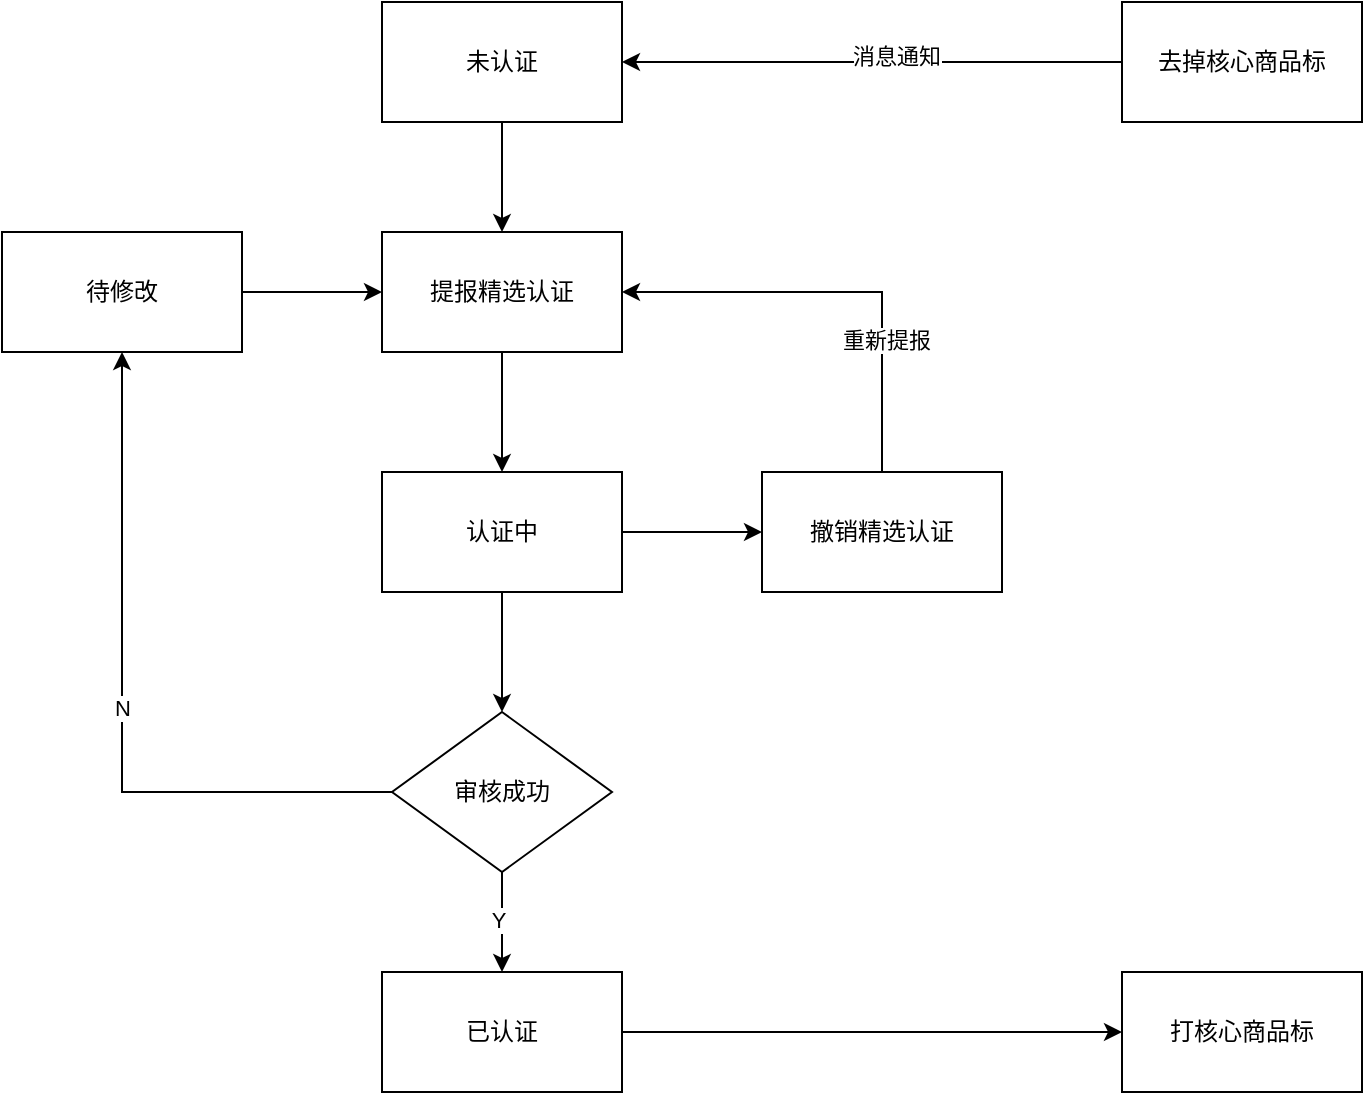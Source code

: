 <mxfile version="15.2.5" type="github">
  <diagram id="viiOLJKdZr-pi-Qf0GT_" name="第 1 页">
    <mxGraphModel dx="2066" dy="1154" grid="1" gridSize="10" guides="1" tooltips="1" connect="1" arrows="1" fold="1" page="1" pageScale="1" pageWidth="827" pageHeight="1169" math="0" shadow="0">
      <root>
        <mxCell id="0" />
        <mxCell id="1" parent="0" />
        <mxCell id="Nr_kNw1BL30lbtqZgL0s-5" value="" style="edgeStyle=orthogonalEdgeStyle;rounded=0;orthogonalLoop=1;jettySize=auto;html=1;" edge="1" parent="1" source="Nr_kNw1BL30lbtqZgL0s-1" target="Nr_kNw1BL30lbtqZgL0s-4">
          <mxGeometry relative="1" as="geometry" />
        </mxCell>
        <mxCell id="Nr_kNw1BL30lbtqZgL0s-1" value="提报精选认证" style="rounded=0;whiteSpace=wrap;html=1;" vertex="1" parent="1">
          <mxGeometry x="270" y="215" width="120" height="60" as="geometry" />
        </mxCell>
        <mxCell id="Nr_kNw1BL30lbtqZgL0s-7" value="" style="edgeStyle=orthogonalEdgeStyle;rounded=0;orthogonalLoop=1;jettySize=auto;html=1;" edge="1" parent="1" source="Nr_kNw1BL30lbtqZgL0s-4" target="Nr_kNw1BL30lbtqZgL0s-6">
          <mxGeometry relative="1" as="geometry" />
        </mxCell>
        <mxCell id="Nr_kNw1BL30lbtqZgL0s-15" value="" style="edgeStyle=orthogonalEdgeStyle;rounded=0;orthogonalLoop=1;jettySize=auto;html=1;" edge="1" parent="1" source="Nr_kNw1BL30lbtqZgL0s-4" target="Nr_kNw1BL30lbtqZgL0s-14">
          <mxGeometry relative="1" as="geometry" />
        </mxCell>
        <mxCell id="Nr_kNw1BL30lbtqZgL0s-4" value="认证中" style="rounded=0;whiteSpace=wrap;html=1;" vertex="1" parent="1">
          <mxGeometry x="270" y="335" width="120" height="60" as="geometry" />
        </mxCell>
        <mxCell id="Nr_kNw1BL30lbtqZgL0s-9" value="" style="edgeStyle=orthogonalEdgeStyle;rounded=0;orthogonalLoop=1;jettySize=auto;html=1;" edge="1" parent="1" source="Nr_kNw1BL30lbtqZgL0s-6" target="Nr_kNw1BL30lbtqZgL0s-8">
          <mxGeometry relative="1" as="geometry" />
        </mxCell>
        <mxCell id="Nr_kNw1BL30lbtqZgL0s-10" value="Y" style="edgeLabel;html=1;align=center;verticalAlign=middle;resizable=0;points=[];" vertex="1" connectable="0" parent="Nr_kNw1BL30lbtqZgL0s-9">
          <mxGeometry x="-0.04" y="-2" relative="1" as="geometry">
            <mxPoint as="offset" />
          </mxGeometry>
        </mxCell>
        <mxCell id="Nr_kNw1BL30lbtqZgL0s-19" value="N" style="edgeStyle=orthogonalEdgeStyle;rounded=0;orthogonalLoop=1;jettySize=auto;html=1;" edge="1" parent="1" source="Nr_kNw1BL30lbtqZgL0s-6" target="Nr_kNw1BL30lbtqZgL0s-18">
          <mxGeometry relative="1" as="geometry">
            <mxPoint x="195" y="495" as="targetPoint" />
          </mxGeometry>
        </mxCell>
        <mxCell id="Nr_kNw1BL30lbtqZgL0s-6" value="审核成功" style="rhombus;whiteSpace=wrap;html=1;" vertex="1" parent="1">
          <mxGeometry x="275" y="455" width="110" height="80" as="geometry" />
        </mxCell>
        <mxCell id="Nr_kNw1BL30lbtqZgL0s-24" value="" style="edgeStyle=orthogonalEdgeStyle;rounded=0;orthogonalLoop=1;jettySize=auto;html=1;" edge="1" parent="1" source="Nr_kNw1BL30lbtqZgL0s-8" target="Nr_kNw1BL30lbtqZgL0s-23">
          <mxGeometry relative="1" as="geometry" />
        </mxCell>
        <mxCell id="Nr_kNw1BL30lbtqZgL0s-8" value="已认证" style="rounded=0;whiteSpace=wrap;html=1;" vertex="1" parent="1">
          <mxGeometry x="270" y="585" width="120" height="60" as="geometry" />
        </mxCell>
        <mxCell id="Nr_kNw1BL30lbtqZgL0s-16" value="" style="edgeStyle=orthogonalEdgeStyle;rounded=0;orthogonalLoop=1;jettySize=auto;html=1;entryX=1;entryY=0.5;entryDx=0;entryDy=0;" edge="1" parent="1" source="Nr_kNw1BL30lbtqZgL0s-14" target="Nr_kNw1BL30lbtqZgL0s-1">
          <mxGeometry relative="1" as="geometry">
            <mxPoint x="520" y="255" as="targetPoint" />
            <Array as="points">
              <mxPoint x="520" y="245" />
            </Array>
          </mxGeometry>
        </mxCell>
        <mxCell id="Nr_kNw1BL30lbtqZgL0s-17" value="重新提报" style="edgeLabel;html=1;align=center;verticalAlign=middle;resizable=0;points=[];" vertex="1" connectable="0" parent="Nr_kNw1BL30lbtqZgL0s-16">
          <mxGeometry x="-0.4" y="-2" relative="1" as="geometry">
            <mxPoint as="offset" />
          </mxGeometry>
        </mxCell>
        <mxCell id="Nr_kNw1BL30lbtqZgL0s-14" value="撤销精选认证" style="rounded=0;whiteSpace=wrap;html=1;" vertex="1" parent="1">
          <mxGeometry x="460" y="335" width="120" height="60" as="geometry" />
        </mxCell>
        <mxCell id="Nr_kNw1BL30lbtqZgL0s-20" value="" style="edgeStyle=orthogonalEdgeStyle;rounded=0;orthogonalLoop=1;jettySize=auto;html=1;" edge="1" parent="1" source="Nr_kNw1BL30lbtqZgL0s-18" target="Nr_kNw1BL30lbtqZgL0s-1">
          <mxGeometry relative="1" as="geometry" />
        </mxCell>
        <mxCell id="Nr_kNw1BL30lbtqZgL0s-18" value="待修改" style="rounded=0;whiteSpace=wrap;html=1;" vertex="1" parent="1">
          <mxGeometry x="80" y="215" width="120" height="60" as="geometry" />
        </mxCell>
        <mxCell id="Nr_kNw1BL30lbtqZgL0s-22" value="" style="edgeStyle=orthogonalEdgeStyle;rounded=0;orthogonalLoop=1;jettySize=auto;html=1;" edge="1" parent="1" source="Nr_kNw1BL30lbtqZgL0s-21" target="Nr_kNw1BL30lbtqZgL0s-1">
          <mxGeometry relative="1" as="geometry" />
        </mxCell>
        <mxCell id="Nr_kNw1BL30lbtqZgL0s-21" value="未认证" style="rounded=0;whiteSpace=wrap;html=1;" vertex="1" parent="1">
          <mxGeometry x="270" y="100" width="120" height="60" as="geometry" />
        </mxCell>
        <mxCell id="Nr_kNw1BL30lbtqZgL0s-23" value="打核心商品标" style="rounded=0;whiteSpace=wrap;html=1;" vertex="1" parent="1">
          <mxGeometry x="640" y="585" width="120" height="60" as="geometry" />
        </mxCell>
        <mxCell id="Nr_kNw1BL30lbtqZgL0s-26" value="" style="edgeStyle=orthogonalEdgeStyle;rounded=0;orthogonalLoop=1;jettySize=auto;html=1;entryX=1;entryY=0.5;entryDx=0;entryDy=0;" edge="1" parent="1" source="Nr_kNw1BL30lbtqZgL0s-25" target="Nr_kNw1BL30lbtqZgL0s-21">
          <mxGeometry relative="1" as="geometry">
            <mxPoint x="520" y="130" as="targetPoint" />
          </mxGeometry>
        </mxCell>
        <mxCell id="Nr_kNw1BL30lbtqZgL0s-27" value="消息通知" style="edgeLabel;html=1;align=center;verticalAlign=middle;resizable=0;points=[];" vertex="1" connectable="0" parent="Nr_kNw1BL30lbtqZgL0s-26">
          <mxGeometry x="-0.095" y="-3" relative="1" as="geometry">
            <mxPoint as="offset" />
          </mxGeometry>
        </mxCell>
        <mxCell id="Nr_kNw1BL30lbtqZgL0s-25" value="去掉核心商品标" style="rounded=0;whiteSpace=wrap;html=1;" vertex="1" parent="1">
          <mxGeometry x="640" y="100" width="120" height="60" as="geometry" />
        </mxCell>
      </root>
    </mxGraphModel>
  </diagram>
</mxfile>
